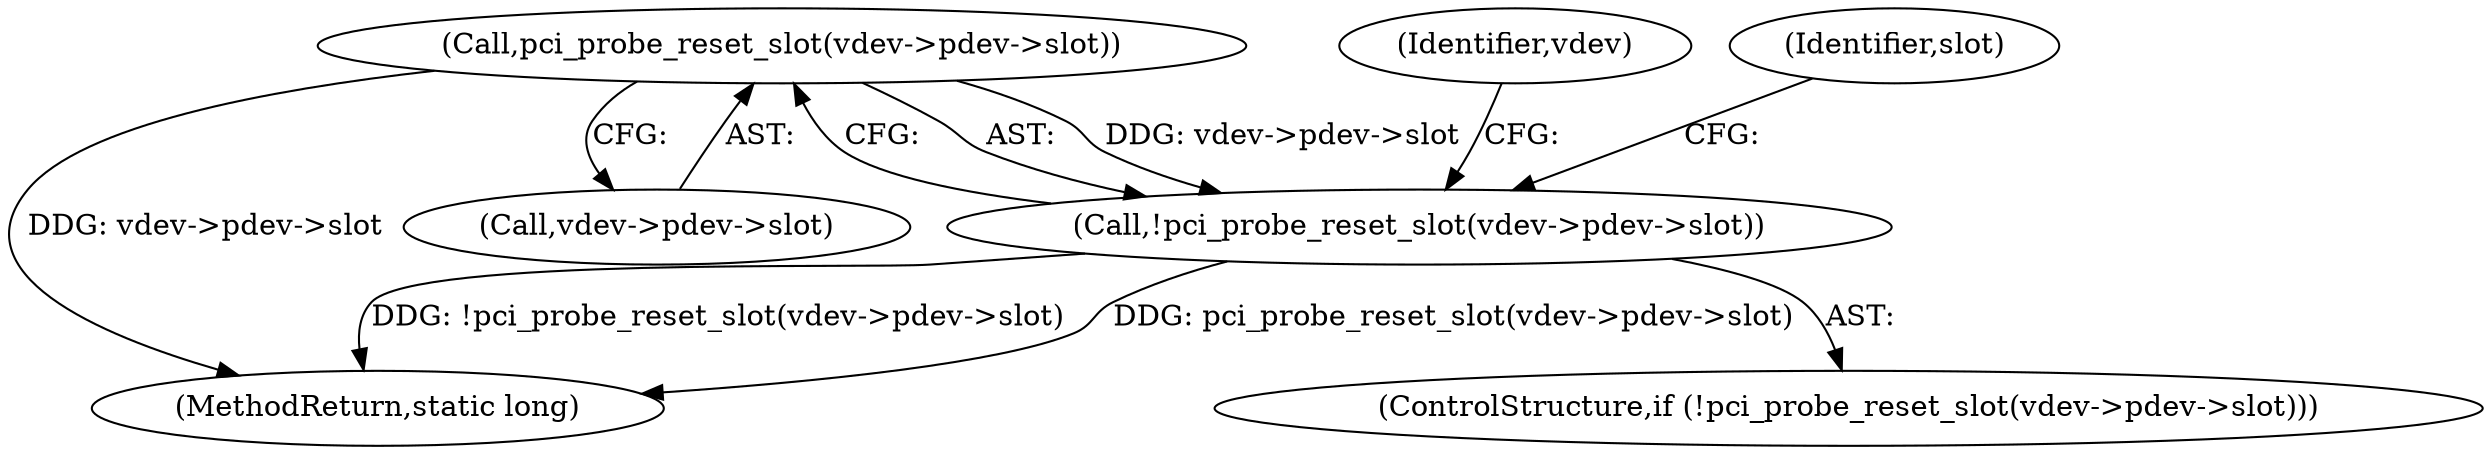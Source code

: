 digraph "0_linux_05692d7005a364add85c6e25a6c4447ce08f913a@pointer" {
"1000934" [label="(Call,pci_probe_reset_slot(vdev->pdev->slot))"];
"1000933" [label="(Call,!pci_probe_reset_slot(vdev->pdev->slot))"];
"1000948" [label="(Identifier,vdev)"];
"1000933" [label="(Call,!pci_probe_reset_slot(vdev->pdev->slot))"];
"1001369" [label="(MethodReturn,static long)"];
"1000941" [label="(Identifier,slot)"];
"1000935" [label="(Call,vdev->pdev->slot)"];
"1000934" [label="(Call,pci_probe_reset_slot(vdev->pdev->slot))"];
"1000932" [label="(ControlStructure,if (!pci_probe_reset_slot(vdev->pdev->slot)))"];
"1000934" -> "1000933"  [label="AST: "];
"1000934" -> "1000935"  [label="CFG: "];
"1000935" -> "1000934"  [label="AST: "];
"1000933" -> "1000934"  [label="CFG: "];
"1000934" -> "1001369"  [label="DDG: vdev->pdev->slot"];
"1000934" -> "1000933"  [label="DDG: vdev->pdev->slot"];
"1000933" -> "1000932"  [label="AST: "];
"1000941" -> "1000933"  [label="CFG: "];
"1000948" -> "1000933"  [label="CFG: "];
"1000933" -> "1001369"  [label="DDG: pci_probe_reset_slot(vdev->pdev->slot)"];
"1000933" -> "1001369"  [label="DDG: !pci_probe_reset_slot(vdev->pdev->slot)"];
}
